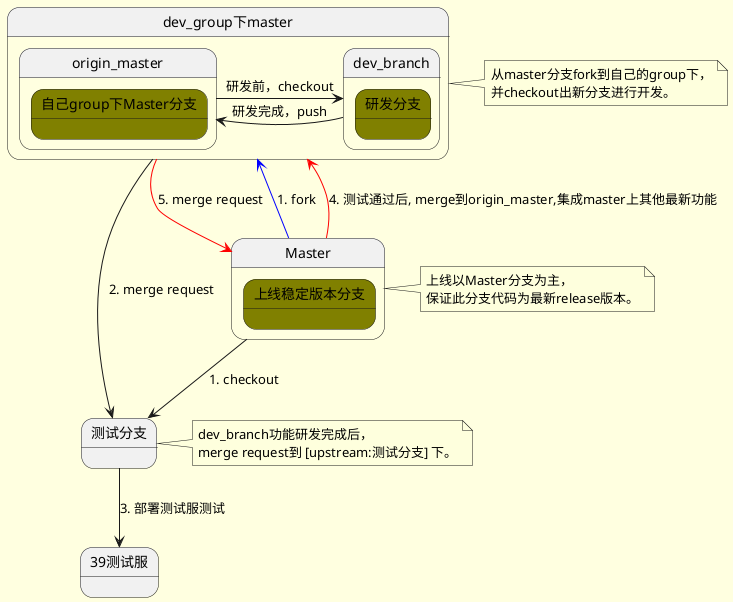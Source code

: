 @startuml
skinparam backgroundColor LightYellow
skinparam state {
'  StartColor MediumBlue
'  EndColor Red
'  BackgroundColor Peru
  BackgroundColor<<Warning>> Olive
'  BorderColor Gray
'  FontName Impact
}

'[*] -> State1
Master --> 测试分支:1. checkout
Master -[#blue]->dev_group下master: 1. fork
Master -[#red]->dev_group下master: 4. 测试通过后, merge到origin_master,集成master上其他最新功能
dev_group下master -[#red]->Master: 5. merge request

state Master{
    state "上线稳定版本分支" <<Warning>>
  }

state dev_group下master {
  origin_master -> dev_branch:研发前，checkout
  dev_branch -> origin_master:研发完成，push
  state dev_branch{
    state "研发分支" <<Warning>>
  }
  state origin_master{
    state "自己group下Master分支" <<Warning>>
  }
}

'Master --> 开发分支A:1. checkout
'Master --> 开发分支B:1.checkout
'state 开发分支A {
'  state "本地研发&&自测" as long1
'  [*] --> long1
'  long1 --> long1 : 新需求
'  long1 --> pushA: 研发、自测完成
'}
'state 开发分支B {
'  state "开发流程与A相同" as long2
'}
dev_group下master --> 测试分支 : 2. merge request
'开发分支B --> 测试分支 : 2. merge
测试分支 --> 39测试服 : 3. 部署测试服测试
'39测试服 --> merge到Master : 4. 测试完成
'state merge到Master {
'  state "release版本待发布" as long3
'}

note right of dev_group下master : 从master分支fork到自己的group下，\n并checkout出新分支进行开发。
note right of 测试分支 : dev_branch功能研发完成后，\nmerge request到 [upstream:测试分支] 下。
note right of Master : 上线以Master分支为主，\n保证此分支代码为最新release版本。

@enduml
